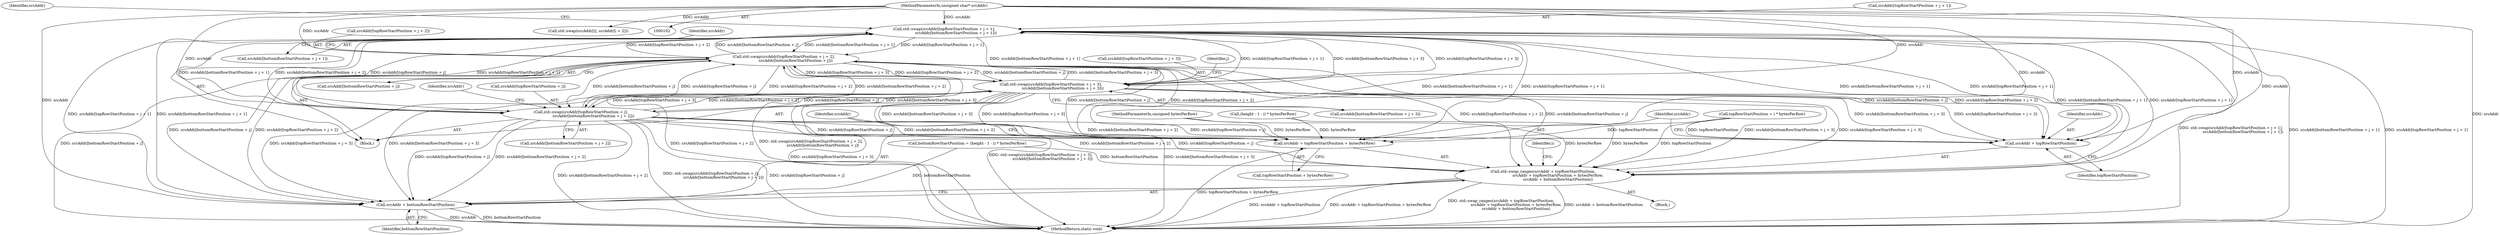 digraph "0_Chrome_d59a4441697f6253e7dc3f7ae5caad6e5fd2c778_7@pointer" {
"1000170" [label="(Call,std::swap(srcAddr[topRowStartPosition + j + 1],\n                    srcAddr[bottomRowStartPosition + j + 1]))"];
"1000103" [label="(MethodParameterIn,unsigned char* srcAddr)"];
"1000185" [label="(Call,std::swap(srcAddr[topRowStartPosition + j + 2],\n                    srcAddr[bottomRowStartPosition + j]))"];
"1000170" [label="(Call,std::swap(srcAddr[topRowStartPosition + j + 1],\n                    srcAddr[bottomRowStartPosition + j + 1]))"];
"1000198" [label="(Call,std::swap(srcAddr[topRowStartPosition + j + 3],\n                    srcAddr[bottomRowStartPosition + j + 3]))"];
"1000157" [label="(Call,std::swap(srcAddr[topRowStartPosition + j],\n                     srcAddr[bottomRowStartPosition + j + 2]))"];
"1000215" [label="(Call,std::swap_ranges(srcAddr + topRowStartPosition,\n                         srcAddr + topRowStartPosition + bytesPerRow,\n                         srcAddr + bottomRowStartPosition))"];
"1000216" [label="(Call,srcAddr + topRowStartPosition)"];
"1000219" [label="(Call,srcAddr + topRowStartPosition + bytesPerRow)"];
"1000224" [label="(Call,srcAddr + bottomRowStartPosition)"];
"1000157" [label="(Call,std::swap(srcAddr[topRowStartPosition + j],\n                     srcAddr[bottomRowStartPosition + j + 2]))"];
"1000170" [label="(Call,std::swap(srcAddr[topRowStartPosition + j + 1],\n                    srcAddr[bottomRowStartPosition + j + 1]))"];
"1000158" [label="(Call,srcAddr[topRowStartPosition + j])"];
"1000187" [label="(Identifier,srcAddr)"];
"1000255" [label="(MethodReturn,static void)"];
"1000193" [label="(Call,srcAddr[bottomRowStartPosition + j])"];
"1000178" [label="(Call,srcAddr[bottomRowStartPosition + j + 1])"];
"1000219" [label="(Call,srcAddr + topRowStartPosition + bytesPerRow)"];
"1000200" [label="(Identifier,srcAddr)"];
"1000199" [label="(Call,srcAddr[topRowStartPosition + j + 3])"];
"1000125" [label="(Call,topRowStartPosition = i * bytesPerRow)"];
"1000186" [label="(Call,srcAddr[topRowStartPosition + j + 2])"];
"1000218" [label="(Identifier,topRowStartPosition)"];
"1000105" [label="(MethodParameterIn,unsigned bytesPerRow)"];
"1000246" [label="(Call,std::swap(srcAddr[i], srcAddr[i + 2]))"];
"1000214" [label="(Block,)"];
"1000221" [label="(Call,topRowStartPosition + bytesPerRow)"];
"1000226" [label="(Identifier,bottomRowStartPosition)"];
"1000185" [label="(Call,std::swap(srcAddr[topRowStartPosition + j + 2],\n                    srcAddr[bottomRowStartPosition + j]))"];
"1000206" [label="(Call,srcAddr[bottomRowStartPosition + j + 3])"];
"1000133" [label="(Call,(height - 1 - i) * bytesPerRow)"];
"1000225" [label="(Identifier,srcAddr)"];
"1000217" [label="(Identifier,srcAddr)"];
"1000172" [label="(Identifier,srcAddr)"];
"1000215" [label="(Call,std::swap_ranges(srcAddr + topRowStartPosition,\n                         srcAddr + topRowStartPosition + bytesPerRow,\n                         srcAddr + bottomRowStartPosition))"];
"1000171" [label="(Call,srcAddr[topRowStartPosition + j + 1])"];
"1000163" [label="(Call,srcAddr[bottomRowStartPosition + j + 2])"];
"1000122" [label="(Identifier,i)"];
"1000156" [label="(Block,)"];
"1000224" [label="(Call,srcAddr + bottomRowStartPosition)"];
"1000198" [label="(Call,std::swap(srcAddr[topRowStartPosition + j + 3],\n                    srcAddr[bottomRowStartPosition + j + 3]))"];
"1000220" [label="(Identifier,srcAddr)"];
"1000103" [label="(MethodParameterIn,unsigned char* srcAddr)"];
"1000216" [label="(Call,srcAddr + topRowStartPosition)"];
"1000154" [label="(Identifier,j)"];
"1000131" [label="(Call,bottomRowStartPosition = (height - 1 - i) * bytesPerRow)"];
"1000170" -> "1000156"  [label="AST: "];
"1000170" -> "1000178"  [label="CFG: "];
"1000171" -> "1000170"  [label="AST: "];
"1000178" -> "1000170"  [label="AST: "];
"1000187" -> "1000170"  [label="CFG: "];
"1000170" -> "1000255"  [label="DDG: srcAddr[bottomRowStartPosition + j + 1]"];
"1000170" -> "1000255"  [label="DDG: srcAddr[topRowStartPosition + j + 1]"];
"1000170" -> "1000255"  [label="DDG: std::swap(srcAddr[topRowStartPosition + j + 1],\n                    srcAddr[bottomRowStartPosition + j + 1])"];
"1000170" -> "1000157"  [label="DDG: srcAddr[bottomRowStartPosition + j + 1]"];
"1000170" -> "1000157"  [label="DDG: srcAddr[topRowStartPosition + j + 1]"];
"1000103" -> "1000170"  [label="DDG: srcAddr"];
"1000185" -> "1000170"  [label="DDG: srcAddr[topRowStartPosition + j + 2]"];
"1000185" -> "1000170"  [label="DDG: srcAddr[bottomRowStartPosition + j]"];
"1000198" -> "1000170"  [label="DDG: srcAddr[bottomRowStartPosition + j + 3]"];
"1000198" -> "1000170"  [label="DDG: srcAddr[topRowStartPosition + j + 3]"];
"1000157" -> "1000170"  [label="DDG: srcAddr[bottomRowStartPosition + j + 2]"];
"1000157" -> "1000170"  [label="DDG: srcAddr[topRowStartPosition + j]"];
"1000170" -> "1000185"  [label="DDG: srcAddr[bottomRowStartPosition + j + 1]"];
"1000170" -> "1000185"  [label="DDG: srcAddr[topRowStartPosition + j + 1]"];
"1000170" -> "1000198"  [label="DDG: srcAddr[bottomRowStartPosition + j + 1]"];
"1000170" -> "1000198"  [label="DDG: srcAddr[topRowStartPosition + j + 1]"];
"1000170" -> "1000215"  [label="DDG: srcAddr[bottomRowStartPosition + j + 1]"];
"1000170" -> "1000215"  [label="DDG: srcAddr[topRowStartPosition + j + 1]"];
"1000170" -> "1000216"  [label="DDG: srcAddr[bottomRowStartPosition + j + 1]"];
"1000170" -> "1000216"  [label="DDG: srcAddr[topRowStartPosition + j + 1]"];
"1000170" -> "1000219"  [label="DDG: srcAddr[bottomRowStartPosition + j + 1]"];
"1000170" -> "1000219"  [label="DDG: srcAddr[topRowStartPosition + j + 1]"];
"1000170" -> "1000224"  [label="DDG: srcAddr[bottomRowStartPosition + j + 1]"];
"1000170" -> "1000224"  [label="DDG: srcAddr[topRowStartPosition + j + 1]"];
"1000103" -> "1000102"  [label="AST: "];
"1000103" -> "1000255"  [label="DDG: srcAddr"];
"1000103" -> "1000157"  [label="DDG: srcAddr"];
"1000103" -> "1000185"  [label="DDG: srcAddr"];
"1000103" -> "1000198"  [label="DDG: srcAddr"];
"1000103" -> "1000215"  [label="DDG: srcAddr"];
"1000103" -> "1000216"  [label="DDG: srcAddr"];
"1000103" -> "1000219"  [label="DDG: srcAddr"];
"1000103" -> "1000224"  [label="DDG: srcAddr"];
"1000103" -> "1000246"  [label="DDG: srcAddr"];
"1000185" -> "1000156"  [label="AST: "];
"1000185" -> "1000193"  [label="CFG: "];
"1000186" -> "1000185"  [label="AST: "];
"1000193" -> "1000185"  [label="AST: "];
"1000200" -> "1000185"  [label="CFG: "];
"1000185" -> "1000255"  [label="DDG: std::swap(srcAddr[topRowStartPosition + j + 2],\n                    srcAddr[bottomRowStartPosition + j])"];
"1000185" -> "1000255"  [label="DDG: srcAddr[topRowStartPosition + j + 2]"];
"1000185" -> "1000255"  [label="DDG: srcAddr[bottomRowStartPosition + j]"];
"1000185" -> "1000157"  [label="DDG: srcAddr[topRowStartPosition + j + 2]"];
"1000185" -> "1000157"  [label="DDG: srcAddr[bottomRowStartPosition + j]"];
"1000198" -> "1000185"  [label="DDG: srcAddr[bottomRowStartPosition + j + 3]"];
"1000198" -> "1000185"  [label="DDG: srcAddr[topRowStartPosition + j + 3]"];
"1000157" -> "1000185"  [label="DDG: srcAddr[bottomRowStartPosition + j + 2]"];
"1000157" -> "1000185"  [label="DDG: srcAddr[topRowStartPosition + j]"];
"1000185" -> "1000198"  [label="DDG: srcAddr[topRowStartPosition + j + 2]"];
"1000185" -> "1000198"  [label="DDG: srcAddr[bottomRowStartPosition + j]"];
"1000185" -> "1000215"  [label="DDG: srcAddr[topRowStartPosition + j + 2]"];
"1000185" -> "1000215"  [label="DDG: srcAddr[bottomRowStartPosition + j]"];
"1000185" -> "1000216"  [label="DDG: srcAddr[topRowStartPosition + j + 2]"];
"1000185" -> "1000216"  [label="DDG: srcAddr[bottomRowStartPosition + j]"];
"1000185" -> "1000219"  [label="DDG: srcAddr[topRowStartPosition + j + 2]"];
"1000185" -> "1000219"  [label="DDG: srcAddr[bottomRowStartPosition + j]"];
"1000185" -> "1000224"  [label="DDG: srcAddr[topRowStartPosition + j + 2]"];
"1000185" -> "1000224"  [label="DDG: srcAddr[bottomRowStartPosition + j]"];
"1000198" -> "1000156"  [label="AST: "];
"1000198" -> "1000206"  [label="CFG: "];
"1000199" -> "1000198"  [label="AST: "];
"1000206" -> "1000198"  [label="AST: "];
"1000154" -> "1000198"  [label="CFG: "];
"1000198" -> "1000255"  [label="DDG: srcAddr[bottomRowStartPosition + j + 3]"];
"1000198" -> "1000255"  [label="DDG: srcAddr[topRowStartPosition + j + 3]"];
"1000198" -> "1000255"  [label="DDG: std::swap(srcAddr[topRowStartPosition + j + 3],\n                    srcAddr[bottomRowStartPosition + j + 3])"];
"1000198" -> "1000157"  [label="DDG: srcAddr[bottomRowStartPosition + j + 3]"];
"1000198" -> "1000157"  [label="DDG: srcAddr[topRowStartPosition + j + 3]"];
"1000157" -> "1000198"  [label="DDG: srcAddr[bottomRowStartPosition + j + 2]"];
"1000157" -> "1000198"  [label="DDG: srcAddr[topRowStartPosition + j]"];
"1000198" -> "1000215"  [label="DDG: srcAddr[bottomRowStartPosition + j + 3]"];
"1000198" -> "1000215"  [label="DDG: srcAddr[topRowStartPosition + j + 3]"];
"1000198" -> "1000216"  [label="DDG: srcAddr[bottomRowStartPosition + j + 3]"];
"1000198" -> "1000216"  [label="DDG: srcAddr[topRowStartPosition + j + 3]"];
"1000198" -> "1000219"  [label="DDG: srcAddr[bottomRowStartPosition + j + 3]"];
"1000198" -> "1000219"  [label="DDG: srcAddr[topRowStartPosition + j + 3]"];
"1000198" -> "1000224"  [label="DDG: srcAddr[bottomRowStartPosition + j + 3]"];
"1000198" -> "1000224"  [label="DDG: srcAddr[topRowStartPosition + j + 3]"];
"1000157" -> "1000156"  [label="AST: "];
"1000157" -> "1000163"  [label="CFG: "];
"1000158" -> "1000157"  [label="AST: "];
"1000163" -> "1000157"  [label="AST: "];
"1000172" -> "1000157"  [label="CFG: "];
"1000157" -> "1000255"  [label="DDG: std::swap(srcAddr[topRowStartPosition + j],\n                     srcAddr[bottomRowStartPosition + j + 2])"];
"1000157" -> "1000255"  [label="DDG: srcAddr[topRowStartPosition + j]"];
"1000157" -> "1000255"  [label="DDG: srcAddr[bottomRowStartPosition + j + 2]"];
"1000157" -> "1000215"  [label="DDG: srcAddr[bottomRowStartPosition + j + 2]"];
"1000157" -> "1000215"  [label="DDG: srcAddr[topRowStartPosition + j]"];
"1000157" -> "1000216"  [label="DDG: srcAddr[bottomRowStartPosition + j + 2]"];
"1000157" -> "1000216"  [label="DDG: srcAddr[topRowStartPosition + j]"];
"1000157" -> "1000219"  [label="DDG: srcAddr[bottomRowStartPosition + j + 2]"];
"1000157" -> "1000219"  [label="DDG: srcAddr[topRowStartPosition + j]"];
"1000157" -> "1000224"  [label="DDG: srcAddr[bottomRowStartPosition + j + 2]"];
"1000157" -> "1000224"  [label="DDG: srcAddr[topRowStartPosition + j]"];
"1000215" -> "1000214"  [label="AST: "];
"1000215" -> "1000224"  [label="CFG: "];
"1000216" -> "1000215"  [label="AST: "];
"1000219" -> "1000215"  [label="AST: "];
"1000224" -> "1000215"  [label="AST: "];
"1000122" -> "1000215"  [label="CFG: "];
"1000215" -> "1000255"  [label="DDG: srcAddr + topRowStartPosition"];
"1000215" -> "1000255"  [label="DDG: srcAddr + topRowStartPosition + bytesPerRow"];
"1000215" -> "1000255"  [label="DDG: std::swap_ranges(srcAddr + topRowStartPosition,\n                         srcAddr + topRowStartPosition + bytesPerRow,\n                         srcAddr + bottomRowStartPosition)"];
"1000215" -> "1000255"  [label="DDG: srcAddr + bottomRowStartPosition"];
"1000125" -> "1000215"  [label="DDG: topRowStartPosition"];
"1000133" -> "1000215"  [label="DDG: bytesPerRow"];
"1000105" -> "1000215"  [label="DDG: bytesPerRow"];
"1000131" -> "1000215"  [label="DDG: bottomRowStartPosition"];
"1000216" -> "1000218"  [label="CFG: "];
"1000217" -> "1000216"  [label="AST: "];
"1000218" -> "1000216"  [label="AST: "];
"1000220" -> "1000216"  [label="CFG: "];
"1000125" -> "1000216"  [label="DDG: topRowStartPosition"];
"1000219" -> "1000221"  [label="CFG: "];
"1000220" -> "1000219"  [label="AST: "];
"1000221" -> "1000219"  [label="AST: "];
"1000225" -> "1000219"  [label="CFG: "];
"1000219" -> "1000255"  [label="DDG: topRowStartPosition + bytesPerRow"];
"1000125" -> "1000219"  [label="DDG: topRowStartPosition"];
"1000133" -> "1000219"  [label="DDG: bytesPerRow"];
"1000105" -> "1000219"  [label="DDG: bytesPerRow"];
"1000224" -> "1000226"  [label="CFG: "];
"1000225" -> "1000224"  [label="AST: "];
"1000226" -> "1000224"  [label="AST: "];
"1000224" -> "1000255"  [label="DDG: srcAddr"];
"1000224" -> "1000255"  [label="DDG: bottomRowStartPosition"];
"1000131" -> "1000224"  [label="DDG: bottomRowStartPosition"];
}
